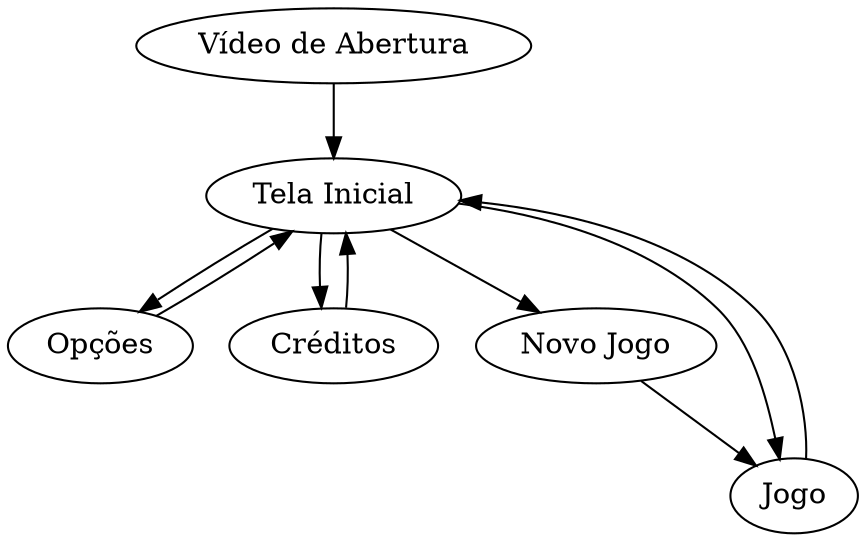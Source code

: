 digraph{
	"Vídeo de Abertura" -> "Tela Inicial";
	"Tela Inicial" -> "Opções";
	"Tela Inicial" -> "Créditos";
	"Tela Inicial" -> "Novo Jogo";
	"Tela Inicial" -> "Jogo";
	"Opções" -> "Tela Inicial";
	"Créditos" -> "Tela Inicial";
	"Novo Jogo" -> "Jogo";
	"Jogo" -> "Tela Inicial"; 
}